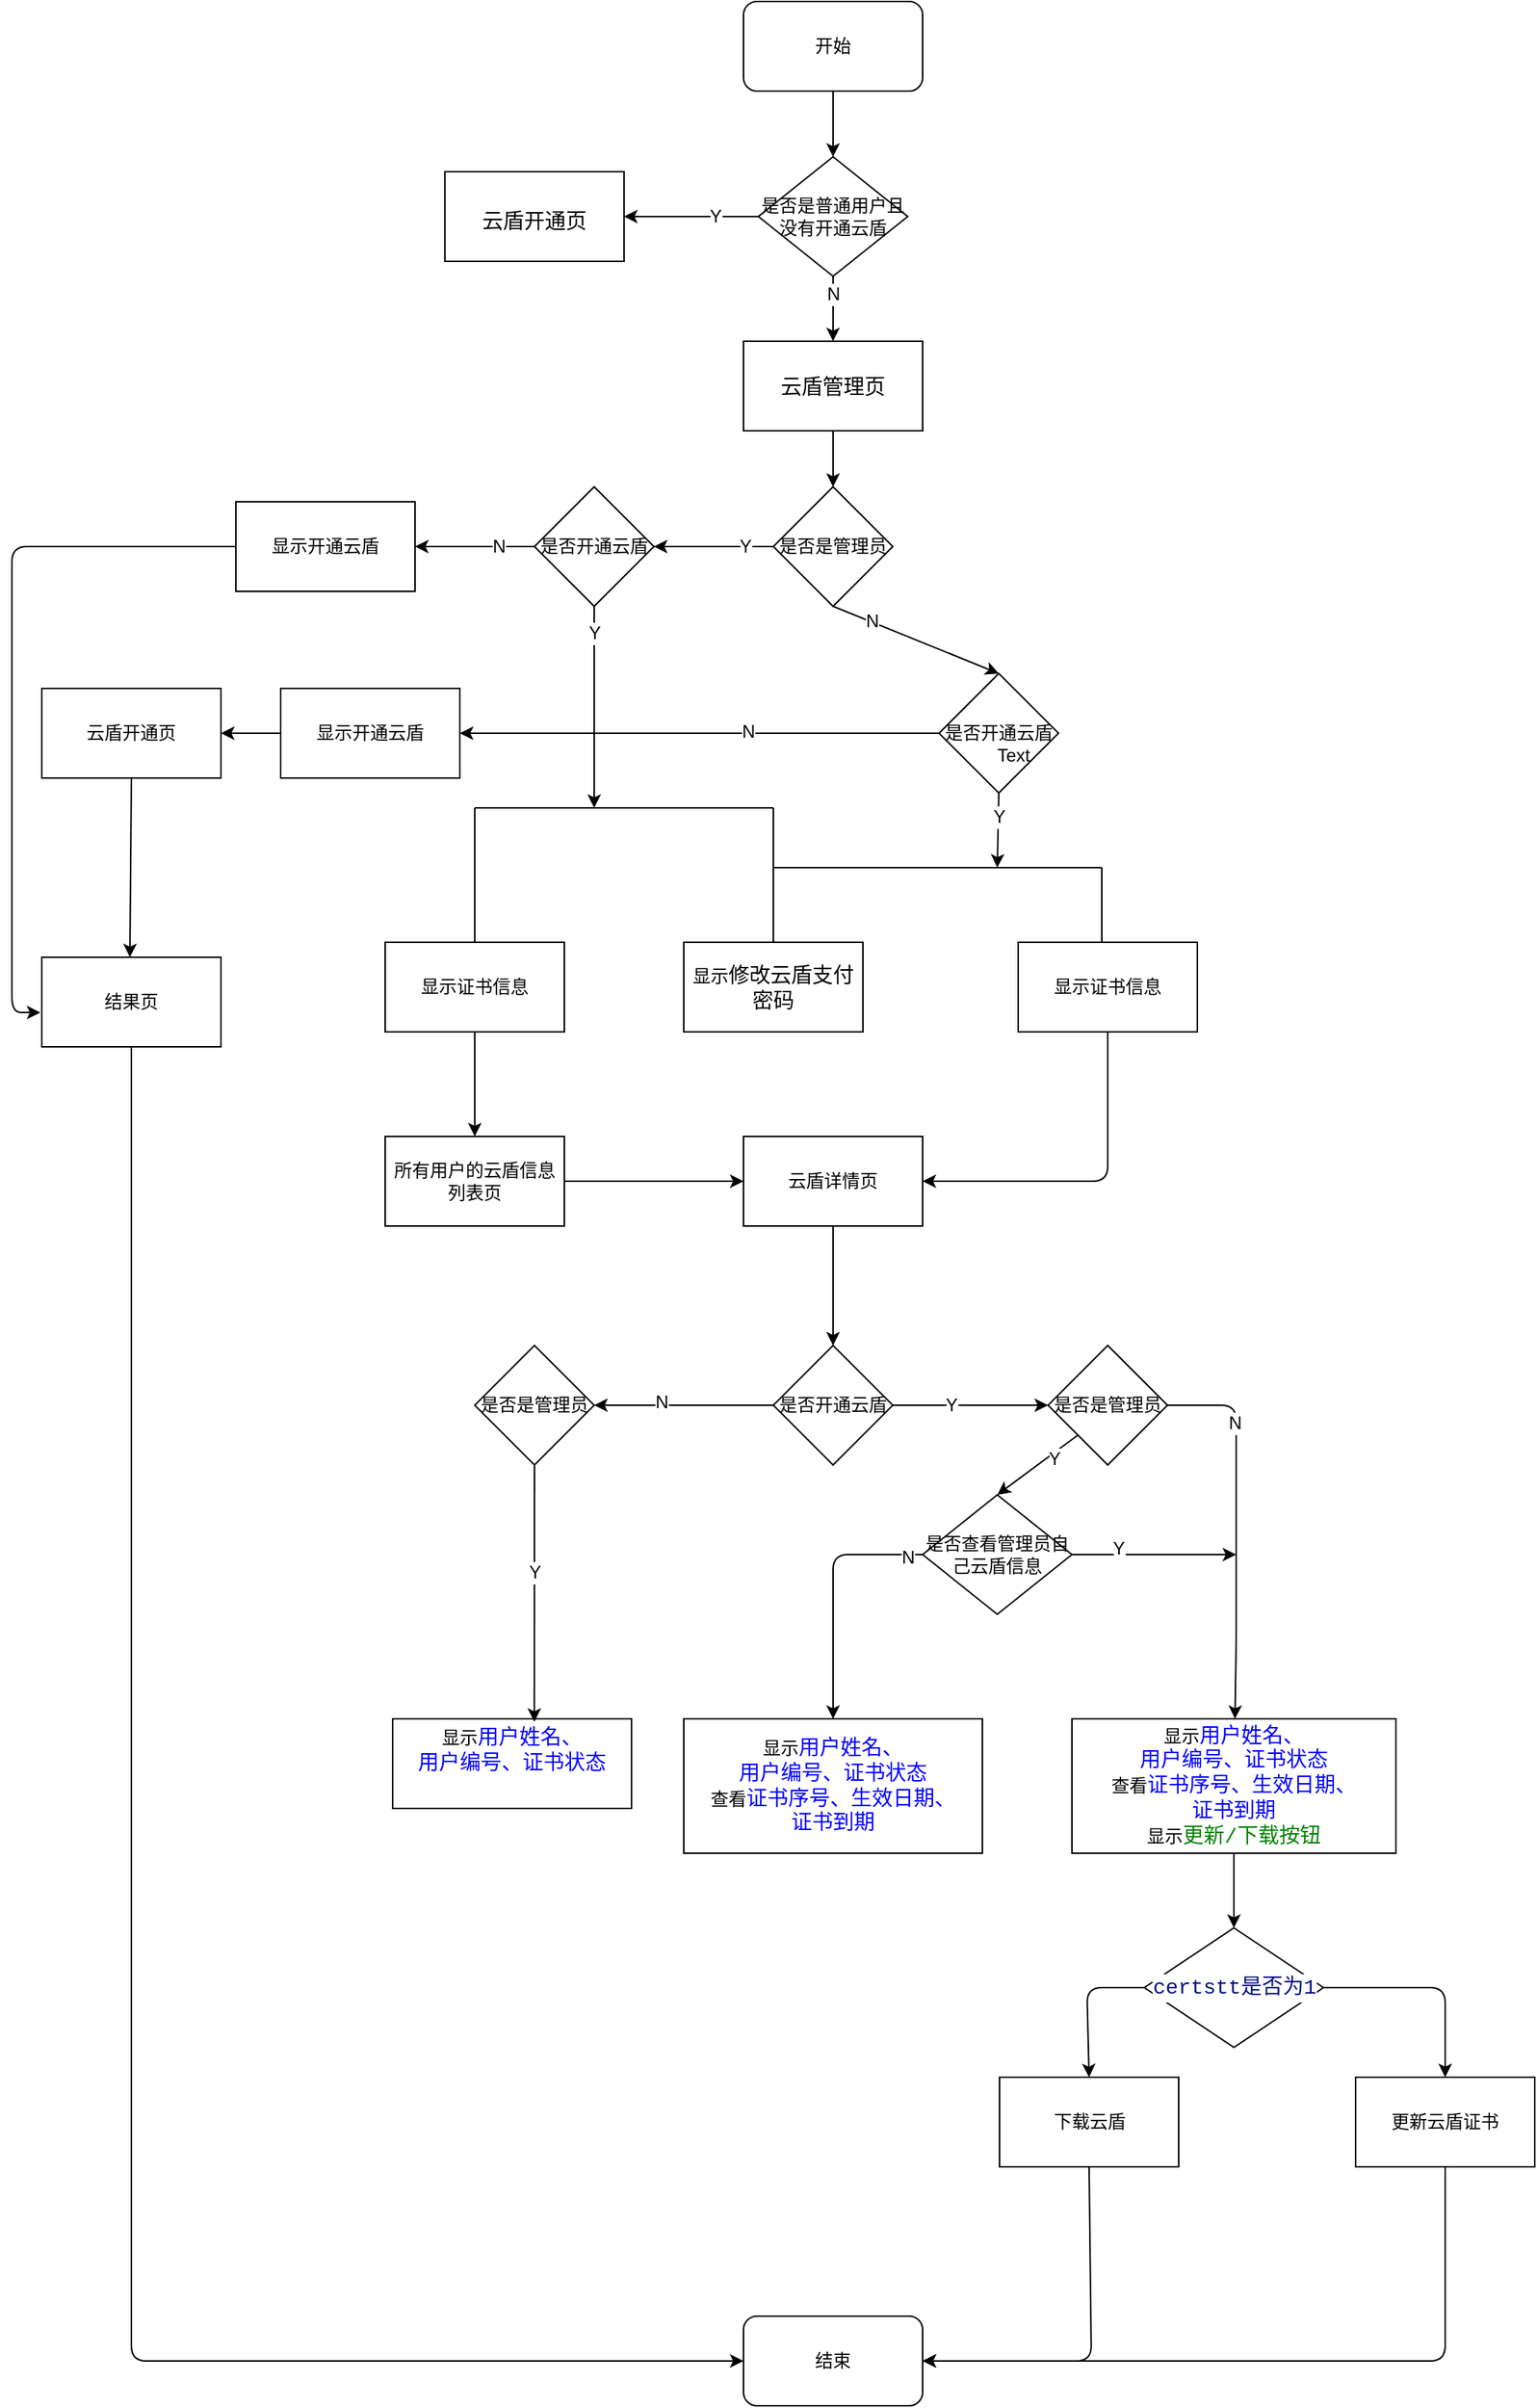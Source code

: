 <mxfile version="12.1.9" type="github" pages="1"><diagram id="XOmBkWxZJieKGa1XgC2u" name="第 1 页"><mxGraphModel dx="2410" dy="691" grid="1" gridSize="10" guides="1" tooltips="1" connect="1" arrows="1" fold="1" page="1" pageScale="1" pageWidth="827" pageHeight="1169" math="0" shadow="0"><root><mxCell id="0"/><mxCell id="1" parent="0"/><mxCell id="eOSmhjCNQd-RjCvyfkqY-1" value="是否开通云盾" style="rhombus;whiteSpace=wrap;html=1;" vertex="1" parent="1"><mxGeometry x="200" y="920" width="80" height="80" as="geometry"/></mxCell><mxCell id="eOSmhjCNQd-RjCvyfkqY-2" value="是否是管理员" style="rhombus;whiteSpace=wrap;html=1;" vertex="1" parent="1"><mxGeometry y="920" width="80" height="80" as="geometry"/></mxCell><mxCell id="eOSmhjCNQd-RjCvyfkqY-3" value="" style="endArrow=classic;html=1;exitX=0;exitY=0.5;exitDx=0;exitDy=0;" edge="1" parent="1" source="eOSmhjCNQd-RjCvyfkqY-1"><mxGeometry width="50" height="50" relative="1" as="geometry"><mxPoint x="200" y="991" as="sourcePoint"/><mxPoint x="80" y="960" as="targetPoint"/></mxGeometry></mxCell><mxCell id="eOSmhjCNQd-RjCvyfkqY-25" value="N" style="text;html=1;resizable=0;points=[];align=center;verticalAlign=middle;labelBackgroundColor=#ffffff;" vertex="1" connectable="0" parent="eOSmhjCNQd-RjCvyfkqY-3"><mxGeometry x="0.259" y="-2" relative="1" as="geometry"><mxPoint as="offset"/></mxGeometry></mxCell><mxCell id="eOSmhjCNQd-RjCvyfkqY-7" value="&lt;font face=&quot;Lucida Console&quot;&gt;显示&lt;span style=&quot;color: rgb(0 , 0 , 255) ; background-color: rgb(255 , 255 , 255) ; font-size: 14px ; white-space: pre&quot;&gt;用户姓名、&lt;br&gt;&lt;/span&gt;&lt;span style=&quot;color: rgb(0 , 0 , 255) ; background-color: rgb(255 , 255 , 255) ; font-size: 14px ; white-space: pre&quot;&gt;用户编号、&lt;/span&gt;&lt;span style=&quot;color: rgb(0 , 0 , 255) ; background-color: rgb(255 , 255 , 255) ; font-size: 14px ; white-space: pre&quot;&gt;证书状态&lt;br&gt;&lt;/span&gt;查看&lt;span style=&quot;color: rgb(0 , 0 , 255) ; background-color: rgb(255 , 255 , 255) ; font-size: 14px ; white-space: pre&quot;&gt;证书序号、&lt;/span&gt;&lt;span style=&quot;color: rgb(0 , 0 , 255) ; background-color: rgb(255 , 255 , 255) ; font-size: 14px ; white-space: pre&quot;&gt;生效日期、&lt;br&gt;&lt;/span&gt;&lt;span style=&quot;color: rgb(0 , 0 , 255) ; background-color: rgb(255 , 255 , 255) ; font-size: 14px ; white-space: pre&quot;&gt;证书到期&lt;/span&gt;&lt;/font&gt;" style="rounded=0;whiteSpace=wrap;html=1;" vertex="1" parent="1"><mxGeometry x="140" y="1170" width="200" height="90" as="geometry"/></mxCell><mxCell id="eOSmhjCNQd-RjCvyfkqY-9" value="是否是管理员" style="rhombus;whiteSpace=wrap;html=1;" vertex="1" parent="1"><mxGeometry x="384" y="920" width="80" height="80" as="geometry"/></mxCell><mxCell id="eOSmhjCNQd-RjCvyfkqY-10" value="显示&lt;span style=&quot;color: rgb(0 , 0 , 255) ; background-color: rgb(255 , 255 , 255) ; font-family: &amp;#34;consolas&amp;#34; , &amp;#34;courier new&amp;#34; , monospace ; font-size: 14px ; white-space: pre&quot;&gt;用户姓名、&lt;br&gt;&lt;/span&gt;&lt;span style=&quot;color: rgb(0 , 0 , 255) ; background-color: rgb(255 , 255 , 255) ; font-family: &amp;#34;consolas&amp;#34; , &amp;#34;courier new&amp;#34; , monospace ; font-size: 14px ; white-space: pre&quot;&gt;用户编号、&lt;/span&gt;&lt;span style=&quot;color: rgb(0 , 0 , 255) ; background-color: rgb(255 , 255 , 255) ; font-family: &amp;#34;consolas&amp;#34; , &amp;#34;courier new&amp;#34; , monospace ; font-size: 14px ; white-space: pre&quot;&gt;证书状态&lt;br&gt;&lt;/span&gt;查看&lt;span style=&quot;color: rgb(0 , 0 , 255) ; background-color: rgb(255 , 255 , 255) ; font-family: &amp;#34;consolas&amp;#34; , &amp;#34;courier new&amp;#34; , monospace ; font-size: 14px ; white-space: pre&quot;&gt;证书序号、&lt;/span&gt;&lt;span style=&quot;color: rgb(0 , 0 , 255) ; background-color: rgb(255 , 255 , 255) ; font-family: &amp;#34;consolas&amp;#34; , &amp;#34;courier new&amp;#34; , monospace ; font-size: 14px ; white-space: pre&quot;&gt;生效日期、&lt;br&gt;&lt;/span&gt;&lt;span style=&quot;color: rgb(0 , 0 , 255) ; background-color: rgb(255 , 255 , 255) ; font-family: &amp;#34;consolas&amp;#34; , &amp;#34;courier new&amp;#34; , monospace ; font-size: 14px ; white-space: pre&quot;&gt;证书到期&lt;/span&gt;&lt;br&gt;显示&lt;span style=&quot;color: rgb(0 , 128 , 0) ; background-color: rgb(255 , 255 , 255) ; font-family: &amp;#34;consolas&amp;#34; , &amp;#34;courier new&amp;#34; , monospace ; font-size: 14px ; white-space: pre&quot;&gt;更新/下载按钮&lt;/span&gt;" style="rounded=0;whiteSpace=wrap;html=1;" vertex="1" parent="1"><mxGeometry x="400" y="1170" width="217" height="90" as="geometry"/></mxCell><mxCell id="eOSmhjCNQd-RjCvyfkqY-21" value="" style="endArrow=classic;html=1;exitX=1;exitY=0.5;exitDx=0;exitDy=0;entryX=0;entryY=0.5;entryDx=0;entryDy=0;" edge="1" parent="1" source="eOSmhjCNQd-RjCvyfkqY-1" target="eOSmhjCNQd-RjCvyfkqY-9"><mxGeometry width="50" height="50" relative="1" as="geometry"><mxPoint x="280" y="991" as="sourcePoint"/><mxPoint x="450" y="930" as="targetPoint"/></mxGeometry></mxCell><mxCell id="eOSmhjCNQd-RjCvyfkqY-91" value="Y" style="text;html=1;resizable=0;points=[];align=center;verticalAlign=middle;labelBackgroundColor=#ffffff;" vertex="1" connectable="0" parent="eOSmhjCNQd-RjCvyfkqY-21"><mxGeometry x="-0.25" relative="1" as="geometry"><mxPoint as="offset"/></mxGeometry></mxCell><mxCell id="eOSmhjCNQd-RjCvyfkqY-27" value="开始" style="rounded=1;whiteSpace=wrap;html=1;" vertex="1" parent="1"><mxGeometry x="180" y="20" width="120" height="60" as="geometry"/></mxCell><mxCell id="eOSmhjCNQd-RjCvyfkqY-29" value="是否是普通用户且没有开通云盾" style="rhombus;whiteSpace=wrap;html=1;" vertex="1" parent="1"><mxGeometry x="190" y="124" width="100" height="80" as="geometry"/></mxCell><mxCell id="eOSmhjCNQd-RjCvyfkqY-30" value="&lt;h1 style=&quot;text-align: left&quot;&gt;&lt;span style=&quot;font-weight: 400 ; text-align: center ; font-size: 10.5pt&quot;&gt;云盾开通页&lt;/span&gt;&lt;br&gt;&lt;/h1&gt;" style="rounded=0;whiteSpace=wrap;html=1;" vertex="1" parent="1"><mxGeometry x="-20" y="134" width="120" height="60" as="geometry"/></mxCell><mxCell id="eOSmhjCNQd-RjCvyfkqY-31" value="&lt;span style=&quot;font-size: 14px ; white-space: normal&quot;&gt;云盾管理页&lt;/span&gt;" style="rounded=0;whiteSpace=wrap;html=1;" vertex="1" parent="1"><mxGeometry x="180" y="247.5" width="120" height="60" as="geometry"/></mxCell><mxCell id="eOSmhjCNQd-RjCvyfkqY-35" value="是否开通云盾" style="rhombus;whiteSpace=wrap;html=1;" vertex="1" parent="1"><mxGeometry x="311" y="470" width="80" height="80" as="geometry"/></mxCell><mxCell id="eOSmhjCNQd-RjCvyfkqY-36" value="显示开通云盾" style="rounded=0;whiteSpace=wrap;html=1;" vertex="1" parent="1"><mxGeometry x="-130" y="480" width="120" height="60" as="geometry"/></mxCell><mxCell id="eOSmhjCNQd-RjCvyfkqY-37" value="结果页" style="rounded=0;whiteSpace=wrap;html=1;" vertex="1" parent="1"><mxGeometry x="-290" y="660" width="120" height="60" as="geometry"/></mxCell><mxCell id="eOSmhjCNQd-RjCvyfkqY-39" value="云盾开通页" style="rounded=0;whiteSpace=wrap;html=1;" vertex="1" parent="1"><mxGeometry x="-290" y="480" width="120" height="60" as="geometry"/></mxCell><mxCell id="eOSmhjCNQd-RjCvyfkqY-44" value="" style="endArrow=classic;html=1;exitX=0.5;exitY=1;exitDx=0;exitDy=0;" edge="1" parent="1" source="eOSmhjCNQd-RjCvyfkqY-39"><mxGeometry width="50" height="50" relative="1" as="geometry"><mxPoint x="-231" y="560" as="sourcePoint"/><mxPoint x="-231" y="660" as="targetPoint"/></mxGeometry></mxCell><mxCell id="eOSmhjCNQd-RjCvyfkqY-48" value="" style="endArrow=classic;html=1;entryX=1;entryY=0.5;entryDx=0;entryDy=0;exitX=0;exitY=0.5;exitDx=0;exitDy=0;" edge="1" parent="1" source="eOSmhjCNQd-RjCvyfkqY-35" target="eOSmhjCNQd-RjCvyfkqY-36"><mxGeometry width="50" height="50" relative="1" as="geometry"><mxPoint x="160" y="500" as="sourcePoint"/><mxPoint x="210" y="450" as="targetPoint"/></mxGeometry></mxCell><mxCell id="eOSmhjCNQd-RjCvyfkqY-49" value="N" style="text;html=1;resizable=0;points=[];align=center;verticalAlign=middle;labelBackgroundColor=#ffffff;" vertex="1" connectable="0" parent="eOSmhjCNQd-RjCvyfkqY-48"><mxGeometry x="-0.2" y="-1" relative="1" as="geometry"><mxPoint as="offset"/></mxGeometry></mxCell><mxCell id="eOSmhjCNQd-RjCvyfkqY-50" value="显示&lt;span style=&quot;font-size: 10.5pt&quot;&gt;修改云盾支付密码&lt;/span&gt;" style="rounded=0;whiteSpace=wrap;html=1;" vertex="1" parent="1"><mxGeometry x="140" y="650" width="120" height="60" as="geometry"/></mxCell><mxCell id="eOSmhjCNQd-RjCvyfkqY-51" value="显示证书信息" style="rounded=0;whiteSpace=wrap;html=1;" vertex="1" parent="1"><mxGeometry x="-60" y="650" width="120" height="60" as="geometry"/></mxCell><mxCell id="eOSmhjCNQd-RjCvyfkqY-55" value="所有用户的云盾信息列表页" style="rounded=0;whiteSpace=wrap;html=1;" vertex="1" parent="1"><mxGeometry x="-60" y="780" width="120" height="60" as="geometry"/></mxCell><mxCell id="eOSmhjCNQd-RjCvyfkqY-56" value="云盾详情页" style="rounded=0;whiteSpace=wrap;html=1;" vertex="1" parent="1"><mxGeometry x="180" y="780" width="120" height="60" as="geometry"/></mxCell><mxCell id="eOSmhjCNQd-RjCvyfkqY-60" value="" style="endArrow=classic;html=1;entryX=0.5;entryY=0;entryDx=0;entryDy=0;exitX=0.5;exitY=1;exitDx=0;exitDy=0;" edge="1" parent="1" source="eOSmhjCNQd-RjCvyfkqY-27" target="eOSmhjCNQd-RjCvyfkqY-29"><mxGeometry width="50" height="50" relative="1" as="geometry"><mxPoint x="220" y="130" as="sourcePoint"/><mxPoint x="270" y="80" as="targetPoint"/></mxGeometry></mxCell><mxCell id="eOSmhjCNQd-RjCvyfkqY-64" value="" style="endArrow=classic;html=1;exitX=0;exitY=0.5;exitDx=0;exitDy=0;entryX=1;entryY=0.5;entryDx=0;entryDy=0;" edge="1" parent="1" source="eOSmhjCNQd-RjCvyfkqY-29" target="eOSmhjCNQd-RjCvyfkqY-30"><mxGeometry width="50" height="50" relative="1" as="geometry"><mxPoint x="130" y="190" as="sourcePoint"/><mxPoint x="180" y="140" as="targetPoint"/></mxGeometry></mxCell><mxCell id="eOSmhjCNQd-RjCvyfkqY-65" value="Y" style="text;html=1;resizable=0;points=[];align=center;verticalAlign=middle;labelBackgroundColor=#ffffff;" vertex="1" connectable="0" parent="eOSmhjCNQd-RjCvyfkqY-64"><mxGeometry x="-0.36" relative="1" as="geometry"><mxPoint as="offset"/></mxGeometry></mxCell><mxCell id="eOSmhjCNQd-RjCvyfkqY-68" value="" style="endArrow=classic;html=1;entryX=0.5;entryY=0;entryDx=0;entryDy=0;exitX=0.5;exitY=1;exitDx=0;exitDy=0;" edge="1" parent="1" source="eOSmhjCNQd-RjCvyfkqY-29" target="eOSmhjCNQd-RjCvyfkqY-31"><mxGeometry width="50" height="50" relative="1" as="geometry"><mxPoint x="240" y="230" as="sourcePoint"/><mxPoint x="287" y="270" as="targetPoint"/></mxGeometry></mxCell><mxCell id="eOSmhjCNQd-RjCvyfkqY-69" value="N" style="text;html=1;resizable=0;points=[];align=center;verticalAlign=middle;labelBackgroundColor=#ffffff;" vertex="1" connectable="0" parent="eOSmhjCNQd-RjCvyfkqY-68"><mxGeometry x="-0.44" y="2" relative="1" as="geometry"><mxPoint x="-2" as="offset"/></mxGeometry></mxCell><mxCell id="eOSmhjCNQd-RjCvyfkqY-70" value="" style="endArrow=classic;html=1;exitX=0.5;exitY=1;exitDx=0;exitDy=0;entryX=0.5;entryY=0;entryDx=0;entryDy=0;" edge="1" parent="1" source="eOSmhjCNQd-RjCvyfkqY-115" target="eOSmhjCNQd-RjCvyfkqY-35"><mxGeometry width="50" height="50" relative="1" as="geometry"><mxPoint x="220" y="420" as="sourcePoint"/><mxPoint x="270" y="370" as="targetPoint"/></mxGeometry></mxCell><mxCell id="eOSmhjCNQd-RjCvyfkqY-156" value="N" style="text;html=1;resizable=0;points=[];align=center;verticalAlign=middle;labelBackgroundColor=#ffffff;" vertex="1" connectable="0" parent="eOSmhjCNQd-RjCvyfkqY-70"><mxGeometry x="-0.534" y="-1" relative="1" as="geometry"><mxPoint y="-2" as="offset"/></mxGeometry></mxCell><mxCell id="eOSmhjCNQd-RjCvyfkqY-76" value="" style="endArrow=classic;html=1;exitX=0.5;exitY=1;exitDx=0;exitDy=0;entryX=1;entryY=0.5;entryDx=0;entryDy=0;" edge="1" parent="1" source="eOSmhjCNQd-RjCvyfkqY-73" target="eOSmhjCNQd-RjCvyfkqY-56"><mxGeometry width="50" height="50" relative="1" as="geometry"><mxPoint x="100" y="850" as="sourcePoint"/><mxPoint x="150" y="800" as="targetPoint"/><Array as="points"><mxPoint x="424" y="810"/></Array></mxGeometry></mxCell><mxCell id="eOSmhjCNQd-RjCvyfkqY-77" value="" style="endArrow=classic;html=1;entryX=0.5;entryY=0;entryDx=0;entryDy=0;exitX=0.5;exitY=1;exitDx=0;exitDy=0;" edge="1" parent="1" source="eOSmhjCNQd-RjCvyfkqY-56" target="eOSmhjCNQd-RjCvyfkqY-1"><mxGeometry width="50" height="50" relative="1" as="geometry"><mxPoint x="140" y="960" as="sourcePoint"/><mxPoint x="190" y="910" as="targetPoint"/></mxGeometry></mxCell><mxCell id="eOSmhjCNQd-RjCvyfkqY-81" value="" style="endArrow=classic;html=1;entryX=0.5;entryY=0;entryDx=0;entryDy=0;" edge="1" parent="1" source="eOSmhjCNQd-RjCvyfkqY-51" target="eOSmhjCNQd-RjCvyfkqY-55"><mxGeometry width="50" height="50" relative="1" as="geometry"><mxPoint x="30" y="700" as="sourcePoint"/><mxPoint x="30" y="720.711" as="targetPoint"/></mxGeometry></mxCell><mxCell id="eOSmhjCNQd-RjCvyfkqY-73" value="显示证书信息" style="rounded=0;whiteSpace=wrap;html=1;" vertex="1" parent="1"><mxGeometry x="364" y="650" width="120" height="60" as="geometry"/></mxCell><mxCell id="eOSmhjCNQd-RjCvyfkqY-83" value="" style="endArrow=classic;html=1;exitX=0.5;exitY=1;exitDx=0;exitDy=0;" edge="1" parent="1" source="eOSmhjCNQd-RjCvyfkqY-35"><mxGeometry width="50" height="50" relative="1" as="geometry"><mxPoint x="240" y="660" as="sourcePoint"/><mxPoint x="350" y="600" as="targetPoint"/></mxGeometry></mxCell><mxCell id="eOSmhjCNQd-RjCvyfkqY-84" value="Y" style="text;html=1;resizable=0;points=[];align=center;verticalAlign=middle;labelBackgroundColor=#ffffff;" vertex="1" connectable="0" parent="eOSmhjCNQd-RjCvyfkqY-83"><mxGeometry x="-0.354" y="2" relative="1" as="geometry"><mxPoint x="-2" as="offset"/></mxGeometry></mxCell><mxCell id="eOSmhjCNQd-RjCvyfkqY-93" value="显示&lt;span style=&quot;color: rgb(0 , 0 , 255) ; background-color: rgb(255 , 255 , 255) ; font-family: &amp;#34;consolas&amp;#34; , &amp;#34;courier new&amp;#34; , monospace ; font-size: 14px ; white-space: pre&quot;&gt;用户姓名、&lt;br&gt;&lt;/span&gt;&lt;span style=&quot;color: rgb(0 , 0 , 255) ; background-color: rgb(255 , 255 , 255) ; font-family: &amp;#34;consolas&amp;#34; , &amp;#34;courier new&amp;#34; , monospace ; font-size: 14px ; white-space: pre&quot;&gt;用户编号、&lt;/span&gt;&lt;span style=&quot;color: rgb(0 , 0 , 255) ; background-color: rgb(255 , 255 , 255) ; font-family: &amp;#34;consolas&amp;#34; , &amp;#34;courier new&amp;#34; , monospace ; font-size: 14px ; white-space: pre&quot;&gt;证书状态&lt;br/&gt;&lt;br/&gt;&lt;/span&gt;" style="rounded=0;whiteSpace=wrap;html=1;" vertex="1" parent="1"><mxGeometry x="-55" y="1170" width="160" height="60" as="geometry"/></mxCell><mxCell id="eOSmhjCNQd-RjCvyfkqY-94" value="结束" style="rounded=1;whiteSpace=wrap;html=1;" vertex="1" parent="1"><mxGeometry x="180" y="1570" width="120" height="60" as="geometry"/></mxCell><mxCell id="eOSmhjCNQd-RjCvyfkqY-95" value="" style="endArrow=classic;html=1;entryX=0.593;entryY=0.033;entryDx=0;entryDy=0;entryPerimeter=0;exitX=0.5;exitY=1;exitDx=0;exitDy=0;" edge="1" parent="1" source="eOSmhjCNQd-RjCvyfkqY-2" target="eOSmhjCNQd-RjCvyfkqY-93"><mxGeometry width="50" height="50" relative="1" as="geometry"><mxPoint x="-30" y="1060" as="sourcePoint"/><mxPoint x="20" y="1010" as="targetPoint"/></mxGeometry></mxCell><mxCell id="eOSmhjCNQd-RjCvyfkqY-96" value="Y" style="text;html=1;resizable=0;points=[];align=center;verticalAlign=middle;labelBackgroundColor=#ffffff;" vertex="1" connectable="0" parent="eOSmhjCNQd-RjCvyfkqY-95"><mxGeometry x="-0.163" relative="1" as="geometry"><mxPoint as="offset"/></mxGeometry></mxCell><mxCell id="eOSmhjCNQd-RjCvyfkqY-102" value="是否查看管理员自己云盾信息" style="rhombus;whiteSpace=wrap;html=1;" vertex="1" parent="1"><mxGeometry x="300" y="1020" width="100" height="80" as="geometry"/></mxCell><mxCell id="eOSmhjCNQd-RjCvyfkqY-103" value="" style="endArrow=classic;html=1;entryX=0.5;entryY=0;entryDx=0;entryDy=0;exitX=0;exitY=1;exitDx=0;exitDy=0;" edge="1" parent="1" source="eOSmhjCNQd-RjCvyfkqY-9" target="eOSmhjCNQd-RjCvyfkqY-102"><mxGeometry width="50" height="50" relative="1" as="geometry"><mxPoint x="400" y="1000" as="sourcePoint"/><mxPoint x="530" y="940" as="targetPoint"/></mxGeometry></mxCell><mxCell id="eOSmhjCNQd-RjCvyfkqY-104" value="Y" style="text;html=1;resizable=0;points=[];align=center;verticalAlign=middle;labelBackgroundColor=#ffffff;" vertex="1" connectable="0" parent="eOSmhjCNQd-RjCvyfkqY-103"><mxGeometry x="-0.349" y="3" relative="1" as="geometry"><mxPoint as="offset"/></mxGeometry></mxCell><mxCell id="eOSmhjCNQd-RjCvyfkqY-105" value="" style="endArrow=classic;html=1;exitX=0;exitY=0.5;exitDx=0;exitDy=0;entryX=0.5;entryY=0;entryDx=0;entryDy=0;" edge="1" parent="1" source="eOSmhjCNQd-RjCvyfkqY-102" target="eOSmhjCNQd-RjCvyfkqY-7"><mxGeometry width="50" height="50" relative="1" as="geometry"><mxPoint x="180" y="1110" as="sourcePoint"/><mxPoint x="160" y="1080" as="targetPoint"/><Array as="points"><mxPoint x="270" y="1060"/><mxPoint x="240" y="1060"/></Array></mxGeometry></mxCell><mxCell id="eOSmhjCNQd-RjCvyfkqY-111" value="N" style="text;html=1;resizable=0;points=[];align=center;verticalAlign=middle;labelBackgroundColor=#ffffff;" vertex="1" connectable="0" parent="eOSmhjCNQd-RjCvyfkqY-105"><mxGeometry x="-0.379" y="43" relative="1" as="geometry"><mxPoint x="43" y="-41" as="offset"/></mxGeometry></mxCell><mxCell id="eOSmhjCNQd-RjCvyfkqY-106" value="" style="endArrow=classic;html=1;exitX=1;exitY=0.5;exitDx=0;exitDy=0;" edge="1" parent="1" source="eOSmhjCNQd-RjCvyfkqY-9" target="eOSmhjCNQd-RjCvyfkqY-10"><mxGeometry width="50" height="50" relative="1" as="geometry"><mxPoint x="460" y="1090" as="sourcePoint"/><mxPoint x="510" y="1040" as="targetPoint"/><Array as="points"><mxPoint x="510" y="960"/><mxPoint x="510" y="1120"/></Array></mxGeometry></mxCell><mxCell id="eOSmhjCNQd-RjCvyfkqY-107" value="N" style="text;html=1;resizable=0;points=[];align=center;verticalAlign=middle;labelBackgroundColor=#ffffff;" vertex="1" connectable="0" parent="eOSmhjCNQd-RjCvyfkqY-106"><mxGeometry x="-0.548" y="-1" relative="1" as="geometry"><mxPoint as="offset"/></mxGeometry></mxCell><mxCell id="eOSmhjCNQd-RjCvyfkqY-109" value="" style="endArrow=classic;html=1;exitX=1;exitY=0.5;exitDx=0;exitDy=0;" edge="1" parent="1" source="eOSmhjCNQd-RjCvyfkqY-102"><mxGeometry width="50" height="50" relative="1" as="geometry"><mxPoint x="400" y="1130" as="sourcePoint"/><mxPoint x="510" y="1060" as="targetPoint"/><Array as="points"><mxPoint x="420" y="1060"/></Array></mxGeometry></mxCell><mxCell id="eOSmhjCNQd-RjCvyfkqY-110" value="Y" style="text;html=1;resizable=0;points=[];align=center;verticalAlign=middle;labelBackgroundColor=#ffffff;" vertex="1" connectable="0" parent="eOSmhjCNQd-RjCvyfkqY-109"><mxGeometry x="-0.44" y="4" relative="1" as="geometry"><mxPoint as="offset"/></mxGeometry></mxCell><mxCell id="eOSmhjCNQd-RjCvyfkqY-116" value="是否开通云盾" style="rhombus;whiteSpace=wrap;html=1;" vertex="1" parent="1"><mxGeometry x="40" y="345" width="80" height="80" as="geometry"/></mxCell><mxCell id="eOSmhjCNQd-RjCvyfkqY-119" value="" style="endArrow=classic;html=1;exitX=0;exitY=0.5;exitDx=0;exitDy=0;entryX=-0.008;entryY=0.617;entryDx=0;entryDy=0;entryPerimeter=0;" edge="1" parent="1" source="eOSmhjCNQd-RjCvyfkqY-122" target="eOSmhjCNQd-RjCvyfkqY-37"><mxGeometry width="50" height="50" relative="1" as="geometry"><mxPoint x="-110" y="380" as="sourcePoint"/><mxPoint x="-60" y="330" as="targetPoint"/><Array as="points"><mxPoint x="-310" y="385"/><mxPoint x="-310" y="697"/></Array></mxGeometry></mxCell><mxCell id="eOSmhjCNQd-RjCvyfkqY-122" value="显示开通云盾" style="rounded=0;whiteSpace=wrap;html=1;" vertex="1" parent="1"><mxGeometry x="-160" y="355" width="120" height="60" as="geometry"/></mxCell><mxCell id="eOSmhjCNQd-RjCvyfkqY-125" value="" style="endArrow=classic;html=1;exitX=0;exitY=0.5;exitDx=0;exitDy=0;" edge="1" parent="1" source="eOSmhjCNQd-RjCvyfkqY-36" target="eOSmhjCNQd-RjCvyfkqY-39"><mxGeometry width="50" height="50" relative="1" as="geometry"><mxPoint x="-140" y="550" as="sourcePoint"/><mxPoint x="-90" y="500" as="targetPoint"/></mxGeometry></mxCell><mxCell id="eOSmhjCNQd-RjCvyfkqY-126" value="" style="endArrow=classic;html=1;exitX=0.5;exitY=1;exitDx=0;exitDy=0;" edge="1" parent="1" source="eOSmhjCNQd-RjCvyfkqY-116"><mxGeometry width="50" height="50" relative="1" as="geometry"><mxPoint x="90" y="550" as="sourcePoint"/><mxPoint x="80" y="560" as="targetPoint"/></mxGeometry></mxCell><mxCell id="eOSmhjCNQd-RjCvyfkqY-160" value="Y" style="text;html=1;resizable=0;points=[];align=center;verticalAlign=middle;labelBackgroundColor=#ffffff;" vertex="1" connectable="0" parent="eOSmhjCNQd-RjCvyfkqY-126"><mxGeometry x="-0.741" relative="1" as="geometry"><mxPoint as="offset"/></mxGeometry></mxCell><mxCell id="eOSmhjCNQd-RjCvyfkqY-115" value="是否是管理员" style="rhombus;whiteSpace=wrap;html=1;" vertex="1" parent="1"><mxGeometry x="200" y="345" width="80" height="80" as="geometry"/></mxCell><mxCell id="eOSmhjCNQd-RjCvyfkqY-129" value="" style="endArrow=classic;html=1;exitX=0;exitY=0.5;exitDx=0;exitDy=0;entryX=1;entryY=0.5;entryDx=0;entryDy=0;" edge="1" parent="1" source="eOSmhjCNQd-RjCvyfkqY-116" target="eOSmhjCNQd-RjCvyfkqY-122"><mxGeometry width="50" height="50" relative="1" as="geometry"><mxPoint y="450" as="sourcePoint"/><mxPoint x="50" y="400" as="targetPoint"/></mxGeometry></mxCell><mxCell id="eOSmhjCNQd-RjCvyfkqY-132" value="N" style="text;html=1;resizable=0;points=[];align=center;verticalAlign=middle;labelBackgroundColor=#ffffff;" vertex="1" connectable="0" parent="eOSmhjCNQd-RjCvyfkqY-129"><mxGeometry x="-0.4" y="1" relative="1" as="geometry"><mxPoint y="-1" as="offset"/></mxGeometry></mxCell><mxCell id="eOSmhjCNQd-RjCvyfkqY-130" value="" style="endArrow=classic;html=1;exitX=0;exitY=0.5;exitDx=0;exitDy=0;entryX=1;entryY=0.5;entryDx=0;entryDy=0;" edge="1" parent="1" source="eOSmhjCNQd-RjCvyfkqY-115" target="eOSmhjCNQd-RjCvyfkqY-116"><mxGeometry width="50" height="50" relative="1" as="geometry"><mxPoint x="110" y="420" as="sourcePoint"/><mxPoint x="110" y="370" as="targetPoint"/></mxGeometry></mxCell><mxCell id="eOSmhjCNQd-RjCvyfkqY-131" value="Y" style="text;html=1;resizable=0;points=[];align=center;verticalAlign=middle;labelBackgroundColor=#ffffff;" vertex="1" connectable="0" parent="eOSmhjCNQd-RjCvyfkqY-130"><mxGeometry x="-0.699" y="2" relative="1" as="geometry"><mxPoint x="-7" y="-2" as="offset"/></mxGeometry></mxCell><mxCell id="eOSmhjCNQd-RjCvyfkqY-133" value="" style="endArrow=none;html=1;exitX=0.5;exitY=0;exitDx=0;exitDy=0;" edge="1" parent="1" source="eOSmhjCNQd-RjCvyfkqY-50"><mxGeometry width="50" height="50" relative="1" as="geometry"><mxPoint x="140" y="580" as="sourcePoint"/><mxPoint x="200" y="560" as="targetPoint"/></mxGeometry></mxCell><mxCell id="eOSmhjCNQd-RjCvyfkqY-134" value="" style="endArrow=none;html=1;" edge="1" parent="1"><mxGeometry width="50" height="50" relative="1" as="geometry"><mxPoint y="560" as="sourcePoint"/><mxPoint x="200" y="560" as="targetPoint"/></mxGeometry></mxCell><mxCell id="eOSmhjCNQd-RjCvyfkqY-135" value="" style="endArrow=none;html=1;exitX=0.5;exitY=0;exitDx=0;exitDy=0;" edge="1" parent="1" source="eOSmhjCNQd-RjCvyfkqY-51"><mxGeometry width="50" height="50" relative="1" as="geometry"><mxPoint x="-210" y="660" as="sourcePoint"/><mxPoint y="560" as="targetPoint"/></mxGeometry></mxCell><mxCell id="eOSmhjCNQd-RjCvyfkqY-136" value="" style="endArrow=none;html=1;" edge="1" parent="1"><mxGeometry width="50" height="50" relative="1" as="geometry"><mxPoint x="200" y="600" as="sourcePoint"/><mxPoint x="420" y="600" as="targetPoint"/></mxGeometry></mxCell><mxCell id="eOSmhjCNQd-RjCvyfkqY-137" value="" style="endArrow=none;html=1;" edge="1" parent="1"><mxGeometry width="50" height="50" relative="1" as="geometry"><mxPoint x="420" y="650" as="sourcePoint"/><mxPoint x="420" y="600" as="targetPoint"/></mxGeometry></mxCell><mxCell id="eOSmhjCNQd-RjCvyfkqY-138" value="" style="endArrow=classic;html=1;entryX=0;entryY=0.5;entryDx=0;entryDy=0;exitX=1;exitY=0.5;exitDx=0;exitDy=0;" edge="1" parent="1" source="eOSmhjCNQd-RjCvyfkqY-55" target="eOSmhjCNQd-RjCvyfkqY-56"><mxGeometry width="50" height="50" relative="1" as="geometry"><mxPoint x="50" y="810" as="sourcePoint"/><mxPoint x="100" y="760" as="targetPoint"/></mxGeometry></mxCell><mxCell id="eOSmhjCNQd-RjCvyfkqY-139" value="下载云盾" style="rounded=0;whiteSpace=wrap;html=1;" vertex="1" parent="1"><mxGeometry x="351.5" y="1410" width="120" height="60" as="geometry"/></mxCell><mxCell id="eOSmhjCNQd-RjCvyfkqY-140" value="更新云盾证书" style="rounded=0;whiteSpace=wrap;html=1;" vertex="1" parent="1"><mxGeometry x="590" y="1410" width="120" height="60" as="geometry"/></mxCell><mxCell id="eOSmhjCNQd-RjCvyfkqY-145" value="&lt;div style=&quot;background-color: rgb(255 , 255 , 255) ; font-family: &amp;#34;consolas&amp;#34; , &amp;#34;courier new&amp;#34; , monospace ; font-size: 14px ; line-height: 19px ; white-space: pre&quot;&gt;&lt;span style=&quot;color: #001080&quot;&gt;certstt是否为1&lt;/span&gt;&lt;/div&gt;" style="rhombus;whiteSpace=wrap;html=1;" vertex="1" parent="1"><mxGeometry x="448.5" y="1310" width="120" height="80" as="geometry"/></mxCell><mxCell id="eOSmhjCNQd-RjCvyfkqY-146" value="" style="endArrow=classic;html=1;entryX=0.5;entryY=0;entryDx=0;entryDy=0;exitX=0;exitY=0.5;exitDx=0;exitDy=0;" edge="1" parent="1" source="eOSmhjCNQd-RjCvyfkqY-145" target="eOSmhjCNQd-RjCvyfkqY-139"><mxGeometry width="50" height="50" relative="1" as="geometry"><mxPoint x="413" y="1310" as="sourcePoint"/><mxPoint x="410" y="1320" as="targetPoint"/><Array as="points"><mxPoint x="410" y="1350"/></Array></mxGeometry></mxCell><mxCell id="eOSmhjCNQd-RjCvyfkqY-147" value="" style="endArrow=classic;html=1;exitX=1;exitY=0.5;exitDx=0;exitDy=0;" edge="1" parent="1" source="eOSmhjCNQd-RjCvyfkqY-145" target="eOSmhjCNQd-RjCvyfkqY-140"><mxGeometry width="50" height="50" relative="1" as="geometry"><mxPoint x="580" y="1370" as="sourcePoint"/><mxPoint x="630" y="1320" as="targetPoint"/><Array as="points"><mxPoint x="650" y="1350"/></Array></mxGeometry></mxCell><mxCell id="eOSmhjCNQd-RjCvyfkqY-148" value="" style="endArrow=classic;html=1;exitX=0.5;exitY=1;exitDx=0;exitDy=0;entryX=0;entryY=0.5;entryDx=0;entryDy=0;" edge="1" parent="1" source="eOSmhjCNQd-RjCvyfkqY-37" target="eOSmhjCNQd-RjCvyfkqY-94"><mxGeometry width="50" height="50" relative="1" as="geometry"><mxPoint x="-620" y="530" as="sourcePoint"/><mxPoint x="-300" y="1620" as="targetPoint"/><Array as="points"><mxPoint x="-230" y="890"/><mxPoint x="-230" y="1600"/></Array></mxGeometry></mxCell><mxCell id="eOSmhjCNQd-RjCvyfkqY-149" value="" style="endArrow=classic;html=1;entryX=1;entryY=0.5;entryDx=0;entryDy=0;exitX=0.5;exitY=1;exitDx=0;exitDy=0;" edge="1" parent="1" source="eOSmhjCNQd-RjCvyfkqY-139" target="eOSmhjCNQd-RjCvyfkqY-94"><mxGeometry width="50" height="50" relative="1" as="geometry"><mxPoint x="350" y="1440" as="sourcePoint"/><mxPoint x="300" y="1470" as="targetPoint"/><Array as="points"><mxPoint x="413" y="1600"/></Array></mxGeometry></mxCell><mxCell id="eOSmhjCNQd-RjCvyfkqY-150" value="" style="endArrow=classic;html=1;entryX=1;entryY=0.5;entryDx=0;entryDy=0;exitX=0.5;exitY=1;exitDx=0;exitDy=0;" edge="1" parent="1" source="eOSmhjCNQd-RjCvyfkqY-140" target="eOSmhjCNQd-RjCvyfkqY-94"><mxGeometry width="50" height="50" relative="1" as="geometry"><mxPoint x="660" y="1510" as="sourcePoint"/><mxPoint x="710" y="1460" as="targetPoint"/><Array as="points"><mxPoint x="650" y="1600"/></Array></mxGeometry></mxCell><mxCell id="eOSmhjCNQd-RjCvyfkqY-151" value="" style="endArrow=classic;html=1;entryX=0.5;entryY=0;entryDx=0;entryDy=0;" edge="1" parent="1" source="eOSmhjCNQd-RjCvyfkqY-10" target="eOSmhjCNQd-RjCvyfkqY-145"><mxGeometry width="50" height="50" relative="1" as="geometry"><mxPoint x="520" y="1340" as="sourcePoint"/><mxPoint x="570" y="1290" as="targetPoint"/></mxGeometry></mxCell><mxCell id="eOSmhjCNQd-RjCvyfkqY-155" value="Text" style="text;html=1;resizable=0;points=[];autosize=1;align=left;verticalAlign=top;spacingTop=-4;" vertex="1" parent="1"><mxGeometry x="348" y="515" width="40" height="20" as="geometry"/></mxCell><mxCell id="eOSmhjCNQd-RjCvyfkqY-158" value="" style="endArrow=classic;html=1;entryX=0.5;entryY=0;entryDx=0;entryDy=0;exitX=0.5;exitY=1;exitDx=0;exitDy=0;" edge="1" parent="1" source="eOSmhjCNQd-RjCvyfkqY-31" target="eOSmhjCNQd-RjCvyfkqY-115"><mxGeometry width="50" height="50" relative="1" as="geometry"><mxPoint x="230" y="310" as="sourcePoint"/><mxPoint x="260" y="310" as="targetPoint"/></mxGeometry></mxCell></root></mxGraphModel></diagram></mxfile>
